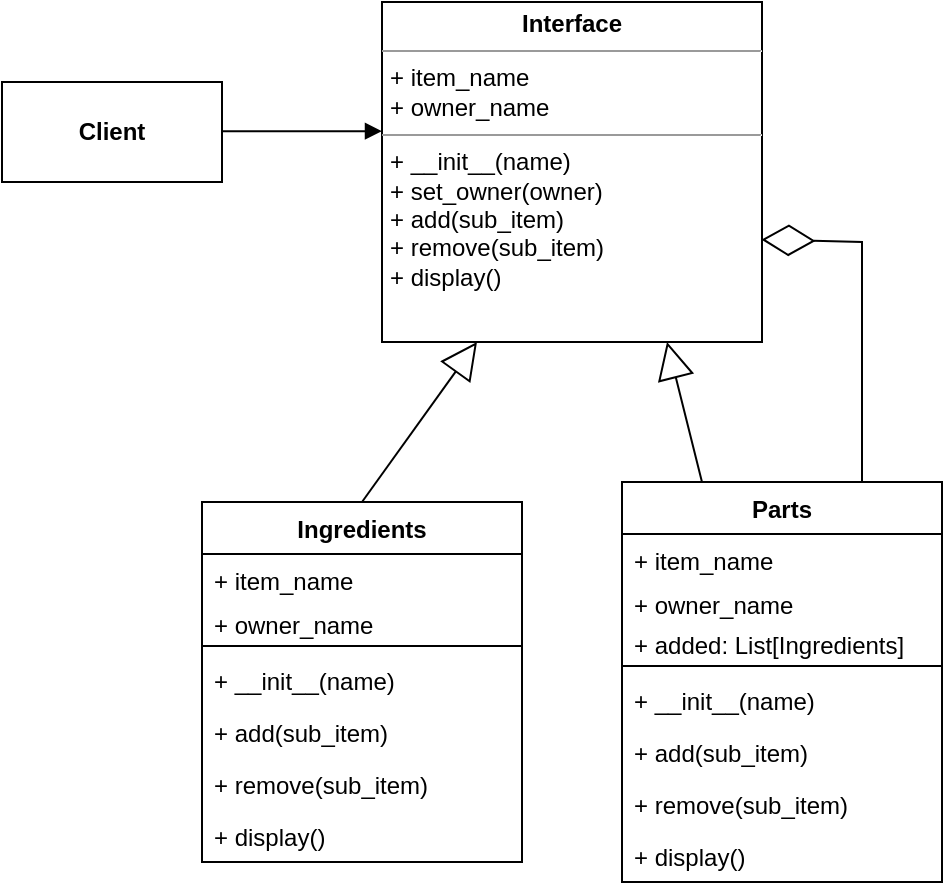 <mxfile version="21.7.2" type="device">
  <diagram id="C5RBs43oDa-KdzZeNtuy" name="Page-1">
    <mxGraphModel dx="989" dy="545" grid="1" gridSize="10" guides="1" tooltips="1" connect="1" arrows="1" fold="1" page="1" pageScale="1" pageWidth="827" pageHeight="1169" math="0" shadow="0">
      <root>
        <mxCell id="WIyWlLk6GJQsqaUBKTNV-0" />
        <mxCell id="WIyWlLk6GJQsqaUBKTNV-1" parent="WIyWlLk6GJQsqaUBKTNV-0" />
        <mxCell id="_mtBup63OTb0J8LDqaK2-0" value="Ingredients" style="swimlane;fontStyle=1;align=center;verticalAlign=top;childLayout=stackLayout;horizontal=1;startSize=26;horizontalStack=0;resizeParent=1;resizeParentMax=0;resizeLast=0;collapsible=1;marginBottom=0;whiteSpace=wrap;html=1;" parent="WIyWlLk6GJQsqaUBKTNV-1" vertex="1">
          <mxGeometry x="240" y="370" width="160" height="180" as="geometry" />
        </mxCell>
        <mxCell id="_mtBup63OTb0J8LDqaK2-1" value="+ item_name" style="text;strokeColor=none;fillColor=none;align=left;verticalAlign=top;spacingLeft=4;spacingRight=4;overflow=hidden;rotatable=0;points=[[0,0.5],[1,0.5]];portConstraint=eastwest;whiteSpace=wrap;html=1;" parent="_mtBup63OTb0J8LDqaK2-0" vertex="1">
          <mxGeometry y="26" width="160" height="22" as="geometry" />
        </mxCell>
        <mxCell id="_mtBup63OTb0J8LDqaK2-4" value="+ owner_name" style="text;strokeColor=none;fillColor=none;align=left;verticalAlign=top;spacingLeft=4;spacingRight=4;overflow=hidden;rotatable=0;points=[[0,0.5],[1,0.5]];portConstraint=eastwest;whiteSpace=wrap;html=1;" parent="_mtBup63OTb0J8LDqaK2-0" vertex="1">
          <mxGeometry y="48" width="160" height="20" as="geometry" />
        </mxCell>
        <mxCell id="_mtBup63OTb0J8LDqaK2-2" value="" style="line;strokeWidth=1;fillColor=none;align=left;verticalAlign=middle;spacingTop=-1;spacingLeft=3;spacingRight=3;rotatable=0;labelPosition=right;points=[];portConstraint=eastwest;strokeColor=inherit;" parent="_mtBup63OTb0J8LDqaK2-0" vertex="1">
          <mxGeometry y="68" width="160" height="8" as="geometry" />
        </mxCell>
        <mxCell id="_mtBup63OTb0J8LDqaK2-8" value="+ __init__(name)" style="text;strokeColor=none;fillColor=none;align=left;verticalAlign=top;spacingLeft=4;spacingRight=4;overflow=hidden;rotatable=0;points=[[0,0.5],[1,0.5]];portConstraint=eastwest;whiteSpace=wrap;html=1;" parent="_mtBup63OTb0J8LDqaK2-0" vertex="1">
          <mxGeometry y="76" width="160" height="26" as="geometry" />
        </mxCell>
        <mxCell id="_mtBup63OTb0J8LDqaK2-5" value="+ add(sub_item)" style="text;strokeColor=none;fillColor=none;align=left;verticalAlign=top;spacingLeft=4;spacingRight=4;overflow=hidden;rotatable=0;points=[[0,0.5],[1,0.5]];portConstraint=eastwest;whiteSpace=wrap;html=1;" parent="_mtBup63OTb0J8LDqaK2-0" vertex="1">
          <mxGeometry y="102" width="160" height="26" as="geometry" />
        </mxCell>
        <mxCell id="_mtBup63OTb0J8LDqaK2-6" value="+ remove(sub_item)" style="text;strokeColor=none;fillColor=none;align=left;verticalAlign=top;spacingLeft=4;spacingRight=4;overflow=hidden;rotatable=0;points=[[0,0.5],[1,0.5]];portConstraint=eastwest;whiteSpace=wrap;html=1;" parent="_mtBup63OTb0J8LDqaK2-0" vertex="1">
          <mxGeometry y="128" width="160" height="26" as="geometry" />
        </mxCell>
        <mxCell id="_mtBup63OTb0J8LDqaK2-7" value="+ display()" style="text;strokeColor=none;fillColor=none;align=left;verticalAlign=top;spacingLeft=4;spacingRight=4;overflow=hidden;rotatable=0;points=[[0,0.5],[1,0.5]];portConstraint=eastwest;whiteSpace=wrap;html=1;" parent="_mtBup63OTb0J8LDqaK2-0" vertex="1">
          <mxGeometry y="154" width="160" height="26" as="geometry" />
        </mxCell>
        <mxCell id="_mtBup63OTb0J8LDqaK2-9" value="&lt;p style=&quot;margin:0px;margin-top:4px;text-align:center;&quot;&gt;&lt;b&gt;Interface&lt;/b&gt;&lt;/p&gt;&lt;hr size=&quot;1&quot;&gt;&lt;p style=&quot;margin:0px;margin-left:4px;&quot;&gt;+ item_name&lt;/p&gt;&lt;p style=&quot;margin:0px;margin-left:4px;&quot;&gt;+ owner_name&lt;/p&gt;&lt;hr size=&quot;1&quot;&gt;&lt;p style=&quot;margin:0px;margin-left:4px;&quot;&gt;+ __init__(name)&lt;/p&gt;&lt;p style=&quot;margin:0px;margin-left:4px;&quot;&gt;+ set_owner(owner)&lt;/p&gt;&lt;p style=&quot;margin:0px;margin-left:4px;&quot;&gt;+ add(sub_item)&lt;br&gt;&lt;/p&gt;&lt;p style=&quot;margin:0px;margin-left:4px;&quot;&gt;+ remove(sub_item)&lt;br&gt;&lt;/p&gt;&lt;p style=&quot;margin:0px;margin-left:4px;&quot;&gt;+ display()&lt;br&gt;&lt;/p&gt;" style="verticalAlign=top;align=left;overflow=fill;fontSize=12;fontFamily=Helvetica;html=1;whiteSpace=wrap;" parent="WIyWlLk6GJQsqaUBKTNV-1" vertex="1">
          <mxGeometry x="330" y="120" width="190" height="170" as="geometry" />
        </mxCell>
        <mxCell id="_mtBup63OTb0J8LDqaK2-10" value="Parts" style="swimlane;fontStyle=1;align=center;verticalAlign=top;childLayout=stackLayout;horizontal=1;startSize=26;horizontalStack=0;resizeParent=1;resizeParentMax=0;resizeLast=0;collapsible=1;marginBottom=0;whiteSpace=wrap;html=1;" parent="WIyWlLk6GJQsqaUBKTNV-1" vertex="1">
          <mxGeometry x="450" y="360" width="160" height="200" as="geometry" />
        </mxCell>
        <mxCell id="_mtBup63OTb0J8LDqaK2-11" value="+ item_name" style="text;strokeColor=none;fillColor=none;align=left;verticalAlign=top;spacingLeft=4;spacingRight=4;overflow=hidden;rotatable=0;points=[[0,0.5],[1,0.5]];portConstraint=eastwest;whiteSpace=wrap;html=1;" parent="_mtBup63OTb0J8LDqaK2-10" vertex="1">
          <mxGeometry y="26" width="160" height="22" as="geometry" />
        </mxCell>
        <mxCell id="_mtBup63OTb0J8LDqaK2-12" value="+ owner_name" style="text;strokeColor=none;fillColor=none;align=left;verticalAlign=top;spacingLeft=4;spacingRight=4;overflow=hidden;rotatable=0;points=[[0,0.5],[1,0.5]];portConstraint=eastwest;whiteSpace=wrap;html=1;" parent="_mtBup63OTb0J8LDqaK2-10" vertex="1">
          <mxGeometry y="48" width="160" height="20" as="geometry" />
        </mxCell>
        <mxCell id="_mtBup63OTb0J8LDqaK2-18" value="+ added: List[Ingredients]" style="text;strokeColor=none;fillColor=none;align=left;verticalAlign=top;spacingLeft=4;spacingRight=4;overflow=hidden;rotatable=0;points=[[0,0.5],[1,0.5]];portConstraint=eastwest;whiteSpace=wrap;html=1;" parent="_mtBup63OTb0J8LDqaK2-10" vertex="1">
          <mxGeometry y="68" width="160" height="20" as="geometry" />
        </mxCell>
        <mxCell id="_mtBup63OTb0J8LDqaK2-13" value="" style="line;strokeWidth=1;fillColor=none;align=left;verticalAlign=middle;spacingTop=-1;spacingLeft=3;spacingRight=3;rotatable=0;labelPosition=right;points=[];portConstraint=eastwest;strokeColor=inherit;" parent="_mtBup63OTb0J8LDqaK2-10" vertex="1">
          <mxGeometry y="88" width="160" height="8" as="geometry" />
        </mxCell>
        <mxCell id="_mtBup63OTb0J8LDqaK2-14" value="+ __init__(name)" style="text;strokeColor=none;fillColor=none;align=left;verticalAlign=top;spacingLeft=4;spacingRight=4;overflow=hidden;rotatable=0;points=[[0,0.5],[1,0.5]];portConstraint=eastwest;whiteSpace=wrap;html=1;" parent="_mtBup63OTb0J8LDqaK2-10" vertex="1">
          <mxGeometry y="96" width="160" height="26" as="geometry" />
        </mxCell>
        <mxCell id="_mtBup63OTb0J8LDqaK2-15" value="+ add(sub_item)" style="text;strokeColor=none;fillColor=none;align=left;verticalAlign=top;spacingLeft=4;spacingRight=4;overflow=hidden;rotatable=0;points=[[0,0.5],[1,0.5]];portConstraint=eastwest;whiteSpace=wrap;html=1;" parent="_mtBup63OTb0J8LDqaK2-10" vertex="1">
          <mxGeometry y="122" width="160" height="26" as="geometry" />
        </mxCell>
        <mxCell id="_mtBup63OTb0J8LDqaK2-16" value="+ remove(sub_item)" style="text;strokeColor=none;fillColor=none;align=left;verticalAlign=top;spacingLeft=4;spacingRight=4;overflow=hidden;rotatable=0;points=[[0,0.5],[1,0.5]];portConstraint=eastwest;whiteSpace=wrap;html=1;" parent="_mtBup63OTb0J8LDqaK2-10" vertex="1">
          <mxGeometry y="148" width="160" height="26" as="geometry" />
        </mxCell>
        <mxCell id="_mtBup63OTb0J8LDqaK2-17" value="+ display()" style="text;strokeColor=none;fillColor=none;align=left;verticalAlign=top;spacingLeft=4;spacingRight=4;overflow=hidden;rotatable=0;points=[[0,0.5],[1,0.5]];portConstraint=eastwest;whiteSpace=wrap;html=1;" parent="_mtBup63OTb0J8LDqaK2-10" vertex="1">
          <mxGeometry y="174" width="160" height="26" as="geometry" />
        </mxCell>
        <mxCell id="_mtBup63OTb0J8LDqaK2-22" value="&lt;b&gt;Client&lt;/b&gt;" style="html=1;whiteSpace=wrap;" parent="WIyWlLk6GJQsqaUBKTNV-1" vertex="1">
          <mxGeometry x="140" y="160" width="110" height="50" as="geometry" />
        </mxCell>
        <mxCell id="_mtBup63OTb0J8LDqaK2-23" value="" style="html=1;verticalAlign=bottom;endArrow=block;curved=0;rounded=0;" parent="WIyWlLk6GJQsqaUBKTNV-1" edge="1">
          <mxGeometry width="80" relative="1" as="geometry">
            <mxPoint x="250" y="184.58" as="sourcePoint" />
            <mxPoint x="330" y="184.58" as="targetPoint" />
          </mxGeometry>
        </mxCell>
        <mxCell id="6Cq0PlBP36B9pMgJO4j3-0" value="" style="endArrow=diamondThin;endFill=0;endSize=24;html=1;rounded=0;exitX=0.75;exitY=0;exitDx=0;exitDy=0;entryX=0.999;entryY=0.699;entryDx=0;entryDy=0;entryPerimeter=0;" edge="1" parent="WIyWlLk6GJQsqaUBKTNV-1" source="_mtBup63OTb0J8LDqaK2-10" target="_mtBup63OTb0J8LDqaK2-9">
          <mxGeometry width="160" relative="1" as="geometry">
            <mxPoint x="636.98" y="357.96" as="sourcePoint" />
            <mxPoint x="530" y="220" as="targetPoint" />
            <Array as="points">
              <mxPoint x="570" y="240" />
            </Array>
          </mxGeometry>
        </mxCell>
        <mxCell id="6Cq0PlBP36B9pMgJO4j3-1" value="" style="endArrow=block;endSize=16;endFill=0;html=1;rounded=0;exitX=0.5;exitY=0;exitDx=0;exitDy=0;entryX=0.25;entryY=1;entryDx=0;entryDy=0;" edge="1" parent="WIyWlLk6GJQsqaUBKTNV-1" source="_mtBup63OTb0J8LDqaK2-0" target="_mtBup63OTb0J8LDqaK2-9">
          <mxGeometry width="160" relative="1" as="geometry">
            <mxPoint x="300" y="350" as="sourcePoint" />
            <mxPoint x="460" y="350" as="targetPoint" />
          </mxGeometry>
        </mxCell>
        <mxCell id="6Cq0PlBP36B9pMgJO4j3-2" value="" style="endArrow=block;endSize=16;endFill=0;html=1;rounded=0;exitX=0.25;exitY=0;exitDx=0;exitDy=0;entryX=0.75;entryY=1;entryDx=0;entryDy=0;" edge="1" parent="WIyWlLk6GJQsqaUBKTNV-1" source="_mtBup63OTb0J8LDqaK2-10" target="_mtBup63OTb0J8LDqaK2-9">
          <mxGeometry width="160" relative="1" as="geometry">
            <mxPoint x="414" y="370" as="sourcePoint" />
            <mxPoint x="472" y="290" as="targetPoint" />
          </mxGeometry>
        </mxCell>
      </root>
    </mxGraphModel>
  </diagram>
</mxfile>
